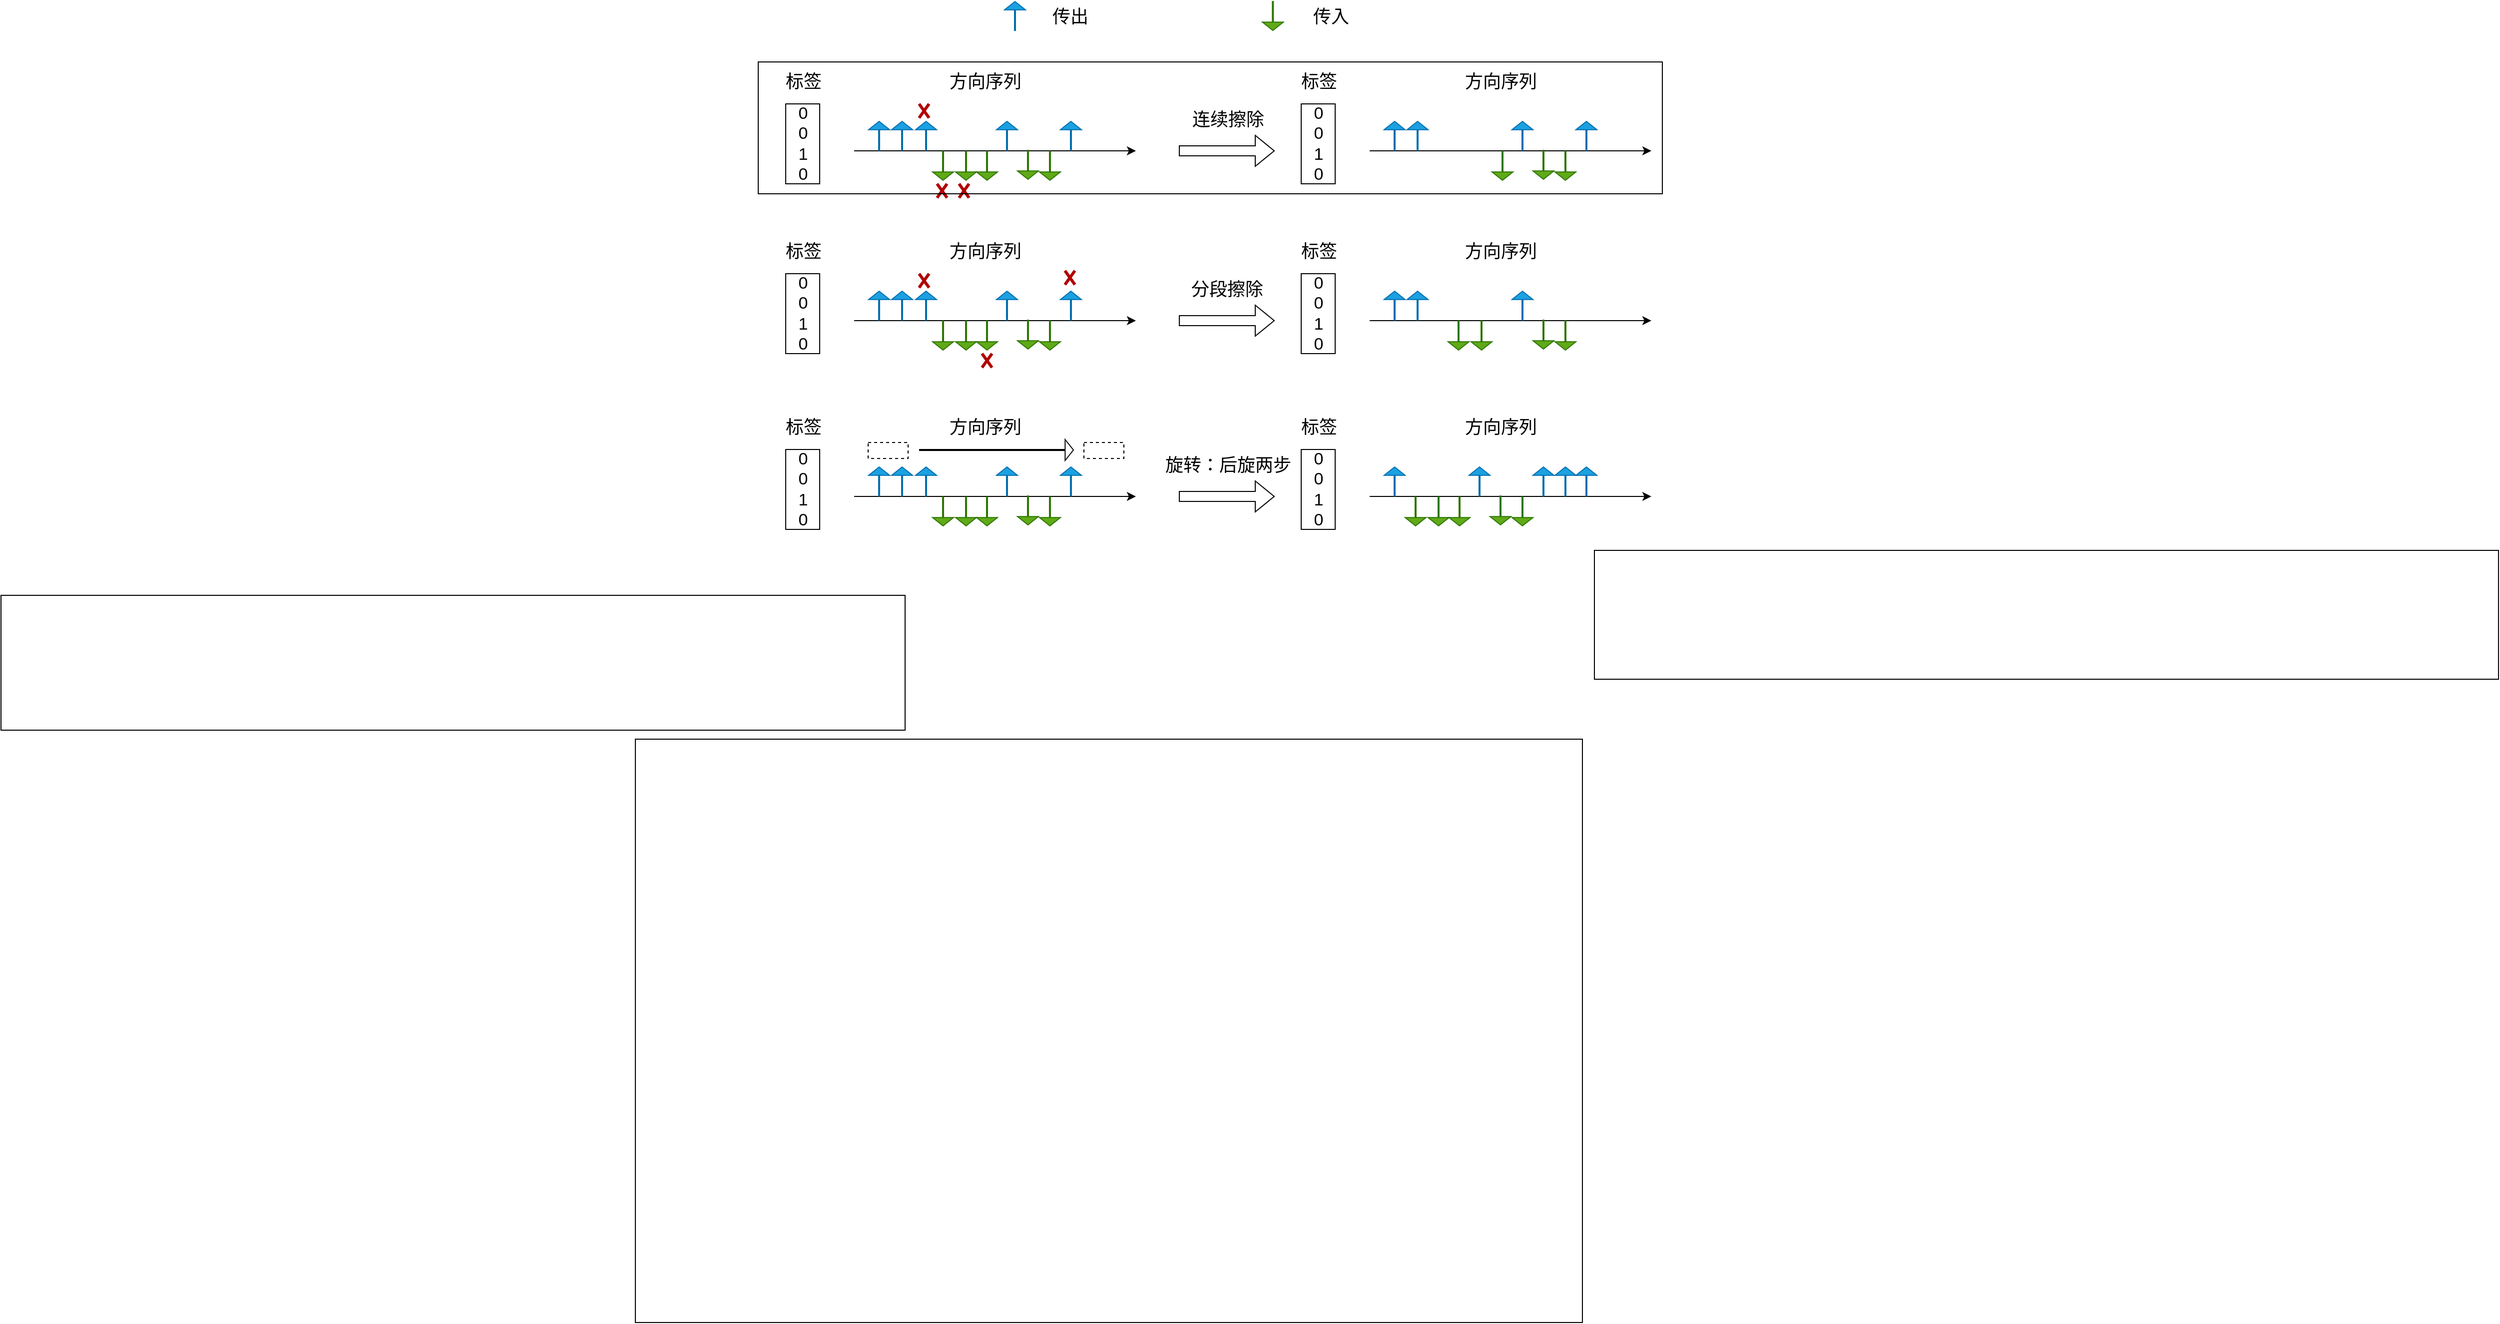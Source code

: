 <mxfile version="24.2.7" type="github">
  <diagram name="第 1 页" id="ZusEr--IG7KZ8trxtdcu">
    <mxGraphModel dx="3509" dy="1380" grid="0" gridSize="10" guides="1" tooltips="1" connect="1" arrows="1" fold="1" page="0" pageScale="1" pageWidth="827" pageHeight="1169" math="0" shadow="0">
      <root>
        <mxCell id="0" />
        <mxCell id="1" parent="0" />
        <mxCell id="l5cotHKUDbFg4a4MN0r3-70" value="" style="endArrow=classic;html=1;rounded=0;fontStyle=0" parent="1" edge="1">
          <mxGeometry width="50" height="50" relative="1" as="geometry">
            <mxPoint x="-707" y="254" as="sourcePoint" />
            <mxPoint x="-425" y="254" as="targetPoint" />
          </mxGeometry>
        </mxCell>
        <mxCell id="l5cotHKUDbFg4a4MN0r3-80" value="" style="shape=flexArrow;endArrow=classic;html=1;rounded=0;fontStyle=0" parent="1" edge="1">
          <mxGeometry width="50" height="50" relative="1" as="geometry">
            <mxPoint x="-382" y="254" as="sourcePoint" />
            <mxPoint x="-286" y="254" as="targetPoint" />
          </mxGeometry>
        </mxCell>
        <mxCell id="l5cotHKUDbFg4a4MN0r3-81" value="&lt;font size=&quot;1&quot;&gt;&lt;span style=&quot;font-size: 18px;&quot;&gt;分段擦除&lt;/span&gt;&lt;/font&gt;" style="text;html=1;align=center;verticalAlign=middle;resizable=0;points=[];autosize=1;strokeColor=none;fillColor=none;fontStyle=0" parent="1" vertex="1">
          <mxGeometry x="-379" y="206" width="90" height="34" as="geometry" />
        </mxCell>
        <mxCell id="l5cotHKUDbFg4a4MN0r3-93" value="" style="shape=flexArrow;endArrow=classic;html=1;rounded=0;endWidth=19;endSize=2.44;width=1;fillColor=#1ba1e2;strokeColor=#006EAF;fontStyle=0" parent="1" edge="1">
          <mxGeometry width="50" height="50" relative="1" as="geometry">
            <mxPoint x="-659" y="254" as="sourcePoint" />
            <mxPoint x="-659" y="224" as="targetPoint" />
          </mxGeometry>
        </mxCell>
        <mxCell id="l5cotHKUDbFg4a4MN0r3-95" value="" style="shape=flexArrow;endArrow=classic;html=1;rounded=0;endWidth=19;endSize=2.44;width=1;fillColor=#1ba1e2;strokeColor=#006EAF;fontStyle=0" parent="1" edge="1">
          <mxGeometry width="50" height="50" relative="1" as="geometry">
            <mxPoint x="-635" y="254" as="sourcePoint" />
            <mxPoint x="-635" y="224" as="targetPoint" />
          </mxGeometry>
        </mxCell>
        <mxCell id="l5cotHKUDbFg4a4MN0r3-97" value="" style="shape=flexArrow;endArrow=classic;html=1;rounded=0;endWidth=19;endSize=2.44;width=1;fillColor=#1ba1e2;strokeColor=#006EAF;fontStyle=0" parent="1" edge="1">
          <mxGeometry width="50" height="50" relative="1" as="geometry">
            <mxPoint x="-682" y="254" as="sourcePoint" />
            <mxPoint x="-682" y="224" as="targetPoint" />
          </mxGeometry>
        </mxCell>
        <mxCell id="l5cotHKUDbFg4a4MN0r3-98" value="" style="shape=flexArrow;endArrow=classic;html=1;rounded=0;fillColor=#60a917;strokeColor=#2D7600;endWidth=19;endSize=2.44;width=1;fontStyle=0" parent="1" edge="1">
          <mxGeometry width="50" height="50" relative="1" as="geometry">
            <mxPoint x="-618" y="254" as="sourcePoint" />
            <mxPoint x="-618" y="284" as="targetPoint" />
          </mxGeometry>
        </mxCell>
        <mxCell id="l5cotHKUDbFg4a4MN0r3-99" value="" style="shape=flexArrow;endArrow=classic;html=1;rounded=0;fillColor=#60a917;strokeColor=#2D7600;endWidth=19;endSize=2.44;width=1;fontStyle=0" parent="1" edge="1">
          <mxGeometry width="50" height="50" relative="1" as="geometry">
            <mxPoint x="-595" y="254" as="sourcePoint" />
            <mxPoint x="-595" y="284" as="targetPoint" />
          </mxGeometry>
        </mxCell>
        <mxCell id="l5cotHKUDbFg4a4MN0r3-100" value="" style="shape=flexArrow;endArrow=classic;html=1;rounded=0;fillColor=#60a917;strokeColor=#2D7600;endWidth=19;endSize=2.44;width=1;fontStyle=0" parent="1" edge="1">
          <mxGeometry width="50" height="50" relative="1" as="geometry">
            <mxPoint x="-574" y="254" as="sourcePoint" />
            <mxPoint x="-574" y="284" as="targetPoint" />
          </mxGeometry>
        </mxCell>
        <mxCell id="l5cotHKUDbFg4a4MN0r3-101" value="" style="shape=flexArrow;endArrow=classic;html=1;rounded=0;endWidth=19;endSize=2.44;width=1;fillColor=#1ba1e2;strokeColor=#006EAF;fontStyle=0" parent="1" edge="1">
          <mxGeometry width="50" height="50" relative="1" as="geometry">
            <mxPoint x="-554" y="254" as="sourcePoint" />
            <mxPoint x="-554" y="224" as="targetPoint" />
          </mxGeometry>
        </mxCell>
        <mxCell id="l5cotHKUDbFg4a4MN0r3-102" value="" style="shape=flexArrow;endArrow=classic;html=1;rounded=0;fillColor=#60a917;strokeColor=#2D7600;endWidth=19;endSize=2.44;width=1;fontStyle=0" parent="1" edge="1">
          <mxGeometry width="50" height="50" relative="1" as="geometry">
            <mxPoint x="-533" y="253" as="sourcePoint" />
            <mxPoint x="-533" y="283" as="targetPoint" />
          </mxGeometry>
        </mxCell>
        <mxCell id="l5cotHKUDbFg4a4MN0r3-103" value="" style="shape=flexArrow;endArrow=classic;html=1;rounded=0;fillColor=#60a917;strokeColor=#2D7600;endWidth=19;endSize=2.44;width=1;fontStyle=0" parent="1" edge="1">
          <mxGeometry width="50" height="50" relative="1" as="geometry">
            <mxPoint x="-511" y="254" as="sourcePoint" />
            <mxPoint x="-511" y="284" as="targetPoint" />
          </mxGeometry>
        </mxCell>
        <mxCell id="l5cotHKUDbFg4a4MN0r3-104" value="" style="shape=flexArrow;endArrow=classic;html=1;rounded=0;endWidth=19;endSize=2.44;width=1;fillColor=#1ba1e2;strokeColor=#006EAF;fontStyle=0" parent="1" edge="1">
          <mxGeometry width="50" height="50" relative="1" as="geometry">
            <mxPoint x="-490" y="254" as="sourcePoint" />
            <mxPoint x="-490" y="224" as="targetPoint" />
          </mxGeometry>
        </mxCell>
        <mxCell id="l5cotHKUDbFg4a4MN0r3-105" value="&lt;font size=&quot;1&quot;&gt;&lt;span&gt;&lt;font style=&quot;font-size: 18px;&quot;&gt;方向序列&lt;/font&gt;&lt;/span&gt;&lt;/font&gt;" style="text;html=1;align=center;verticalAlign=middle;resizable=0;points=[];autosize=1;strokeColor=none;fillColor=none;fontStyle=0" parent="1" vertex="1">
          <mxGeometry x="-621" y="168" width="90" height="34" as="geometry" />
        </mxCell>
        <mxCell id="l5cotHKUDbFg4a4MN0r3-106" value="&lt;font size=&quot;1&quot;&gt;&lt;span&gt;&lt;font style=&quot;font-size: 18px;&quot;&gt;标签&lt;/font&gt;&lt;/span&gt;&lt;/font&gt;" style="text;html=1;align=center;verticalAlign=middle;resizable=0;points=[];autosize=1;strokeColor=none;fillColor=none;fontStyle=0" parent="1" vertex="1">
          <mxGeometry x="-785" y="168" width="54" height="34" as="geometry" />
        </mxCell>
        <mxCell id="l5cotHKUDbFg4a4MN0r3-107" value="&lt;div style=&quot;font-size: 17px;&quot;&gt;&lt;font style=&quot;font-size: 17px;&quot;&gt;&lt;span&gt;&lt;font style=&quot;font-size: 17px;&quot;&gt;0&lt;/font&gt;&lt;/span&gt;&lt;/font&gt;&lt;/div&gt;&lt;div style=&quot;font-size: 17px;&quot;&gt;&lt;font style=&quot;font-size: 17px;&quot;&gt;&lt;span&gt;&lt;font style=&quot;font-size: 17px;&quot;&gt;0&lt;br&gt;&lt;/font&gt;&lt;/span&gt;&lt;/font&gt;&lt;/div&gt;&lt;div style=&quot;font-size: 17px;&quot;&gt;&lt;font style=&quot;font-size: 17px;&quot;&gt;&lt;span&gt;&lt;font style=&quot;font-size: 17px;&quot;&gt;1&lt;/font&gt;&lt;/span&gt;&lt;/font&gt;&lt;/div&gt;&lt;div style=&quot;font-size: 17px;&quot;&gt;&lt;font style=&quot;font-size: 17px;&quot;&gt;&lt;span&gt;&lt;font style=&quot;font-size: 17px;&quot;&gt;&lt;font style=&quot;font-size: 17px;&quot;&gt;0&lt;/font&gt;&lt;br&gt;&lt;/font&gt;&lt;/span&gt;&lt;/font&gt;&lt;/div&gt;" style="rounded=0;whiteSpace=wrap;html=1;fontStyle=0" parent="1" vertex="1">
          <mxGeometry x="-775.5" y="207" width="34" height="80" as="geometry" />
        </mxCell>
        <mxCell id="l5cotHKUDbFg4a4MN0r3-108" value="" style="shape=umlDestroy;whiteSpace=wrap;html=1;strokeWidth=3;targetShapes=umlLifeline;fillColor=#e51400;fontColor=#ffffff;strokeColor=#B20000;fontStyle=0" parent="1" vertex="1">
          <mxGeometry x="-496" y="204" width="10" height="14" as="geometry" />
        </mxCell>
        <mxCell id="l5cotHKUDbFg4a4MN0r3-110" value="" style="shape=umlDestroy;whiteSpace=wrap;html=1;strokeWidth=3;targetShapes=umlLifeline;fillColor=#e51400;fontColor=#ffffff;strokeColor=#B20000;fontStyle=0" parent="1" vertex="1">
          <mxGeometry x="-642" y="207" width="10" height="14" as="geometry" />
        </mxCell>
        <mxCell id="l5cotHKUDbFg4a4MN0r3-111" value="" style="shape=umlDestroy;whiteSpace=wrap;html=1;strokeWidth=3;targetShapes=umlLifeline;fillColor=#e51400;fontColor=#ffffff;strokeColor=#B20000;fontStyle=0" parent="1" vertex="1">
          <mxGeometry x="-579" y="287" width="10" height="14" as="geometry" />
        </mxCell>
        <mxCell id="l5cotHKUDbFg4a4MN0r3-112" value="" style="endArrow=classic;html=1;rounded=0;fontStyle=0" parent="1" edge="1">
          <mxGeometry width="50" height="50" relative="1" as="geometry">
            <mxPoint x="-191" y="254" as="sourcePoint" />
            <mxPoint x="91" y="254" as="targetPoint" />
          </mxGeometry>
        </mxCell>
        <mxCell id="l5cotHKUDbFg4a4MN0r3-113" value="" style="shape=flexArrow;endArrow=classic;html=1;rounded=0;endWidth=19;endSize=2.44;width=1;fillColor=#1ba1e2;strokeColor=#006EAF;fontStyle=0" parent="1" edge="1">
          <mxGeometry width="50" height="50" relative="1" as="geometry">
            <mxPoint x="-143" y="254" as="sourcePoint" />
            <mxPoint x="-143" y="224" as="targetPoint" />
          </mxGeometry>
        </mxCell>
        <mxCell id="l5cotHKUDbFg4a4MN0r3-115" value="" style="shape=flexArrow;endArrow=classic;html=1;rounded=0;endWidth=19;endSize=2.44;width=1;fillColor=#1ba1e2;strokeColor=#006EAF;fontStyle=0" parent="1" edge="1">
          <mxGeometry width="50" height="50" relative="1" as="geometry">
            <mxPoint x="-166" y="254" as="sourcePoint" />
            <mxPoint x="-166" y="224" as="targetPoint" />
          </mxGeometry>
        </mxCell>
        <mxCell id="l5cotHKUDbFg4a4MN0r3-116" value="" style="shape=flexArrow;endArrow=classic;html=1;rounded=0;fillColor=#60a917;strokeColor=#2D7600;endWidth=19;endSize=2.44;width=1;fontStyle=0" parent="1" edge="1">
          <mxGeometry width="50" height="50" relative="1" as="geometry">
            <mxPoint x="-102" y="254" as="sourcePoint" />
            <mxPoint x="-102" y="284" as="targetPoint" />
          </mxGeometry>
        </mxCell>
        <mxCell id="l5cotHKUDbFg4a4MN0r3-117" value="" style="shape=flexArrow;endArrow=classic;html=1;rounded=0;fillColor=#60a917;strokeColor=#2D7600;endWidth=19;endSize=2.44;width=1;fontStyle=0" parent="1" edge="1">
          <mxGeometry width="50" height="50" relative="1" as="geometry">
            <mxPoint x="-79" y="254" as="sourcePoint" />
            <mxPoint x="-79" y="284" as="targetPoint" />
          </mxGeometry>
        </mxCell>
        <mxCell id="l5cotHKUDbFg4a4MN0r3-119" value="" style="shape=flexArrow;endArrow=classic;html=1;rounded=0;endWidth=19;endSize=2.44;width=1;fillColor=#1ba1e2;strokeColor=#006EAF;fontStyle=0" parent="1" edge="1">
          <mxGeometry width="50" height="50" relative="1" as="geometry">
            <mxPoint x="-38" y="254" as="sourcePoint" />
            <mxPoint x="-38" y="224" as="targetPoint" />
          </mxGeometry>
        </mxCell>
        <mxCell id="l5cotHKUDbFg4a4MN0r3-120" value="" style="shape=flexArrow;endArrow=classic;html=1;rounded=0;fillColor=#60a917;strokeColor=#2D7600;endWidth=19;endSize=2.44;width=1;fontStyle=0" parent="1" edge="1">
          <mxGeometry width="50" height="50" relative="1" as="geometry">
            <mxPoint x="-17" y="253" as="sourcePoint" />
            <mxPoint x="-17" y="283" as="targetPoint" />
          </mxGeometry>
        </mxCell>
        <mxCell id="l5cotHKUDbFg4a4MN0r3-121" value="" style="shape=flexArrow;endArrow=classic;html=1;rounded=0;fillColor=#60a917;strokeColor=#2D7600;endWidth=19;endSize=2.44;width=1;fontStyle=0" parent="1" edge="1">
          <mxGeometry width="50" height="50" relative="1" as="geometry">
            <mxPoint x="5" y="254" as="sourcePoint" />
            <mxPoint x="5" y="284" as="targetPoint" />
          </mxGeometry>
        </mxCell>
        <mxCell id="l5cotHKUDbFg4a4MN0r3-123" value="&lt;font size=&quot;1&quot;&gt;&lt;span&gt;&lt;font style=&quot;font-size: 18px;&quot;&gt;方向序列&lt;/font&gt;&lt;/span&gt;&lt;/font&gt;" style="text;html=1;align=center;verticalAlign=middle;resizable=0;points=[];autosize=1;strokeColor=none;fillColor=none;fontStyle=0" parent="1" vertex="1">
          <mxGeometry x="-105" y="168" width="90" height="34" as="geometry" />
        </mxCell>
        <mxCell id="l5cotHKUDbFg4a4MN0r3-124" value="&lt;font size=&quot;1&quot;&gt;&lt;span&gt;&lt;font style=&quot;font-size: 18px;&quot;&gt;标签&lt;/font&gt;&lt;/span&gt;&lt;/font&gt;" style="text;html=1;align=center;verticalAlign=middle;resizable=0;points=[];autosize=1;strokeColor=none;fillColor=none;fontStyle=0" parent="1" vertex="1">
          <mxGeometry x="-269" y="168" width="54" height="34" as="geometry" />
        </mxCell>
        <mxCell id="l5cotHKUDbFg4a4MN0r3-125" value="&lt;div style=&quot;font-size: 17px;&quot;&gt;&lt;font style=&quot;font-size: 17px;&quot;&gt;&lt;span&gt;&lt;font style=&quot;font-size: 17px;&quot;&gt;0&lt;/font&gt;&lt;/span&gt;&lt;/font&gt;&lt;/div&gt;&lt;div style=&quot;font-size: 17px;&quot;&gt;&lt;font style=&quot;font-size: 17px;&quot;&gt;&lt;span&gt;&lt;font style=&quot;font-size: 17px;&quot;&gt;0&lt;br&gt;&lt;/font&gt;&lt;/span&gt;&lt;/font&gt;&lt;/div&gt;&lt;div style=&quot;font-size: 17px;&quot;&gt;&lt;font style=&quot;font-size: 17px;&quot;&gt;&lt;span&gt;&lt;font style=&quot;font-size: 17px;&quot;&gt;1&lt;/font&gt;&lt;/span&gt;&lt;/font&gt;&lt;/div&gt;&lt;div style=&quot;font-size: 17px;&quot;&gt;&lt;font style=&quot;font-size: 17px;&quot;&gt;&lt;span&gt;&lt;font style=&quot;font-size: 17px;&quot;&gt;&lt;font style=&quot;font-size: 17px;&quot;&gt;0&lt;/font&gt;&lt;br&gt;&lt;/font&gt;&lt;/span&gt;&lt;/font&gt;&lt;/div&gt;" style="rounded=0;whiteSpace=wrap;html=1;fontStyle=0" parent="1" vertex="1">
          <mxGeometry x="-259.5" y="207" width="34" height="80" as="geometry" />
        </mxCell>
        <mxCell id="l5cotHKUDbFg4a4MN0r3-129" value="" style="endArrow=classic;html=1;rounded=0;fontStyle=0" parent="1" edge="1">
          <mxGeometry width="50" height="50" relative="1" as="geometry">
            <mxPoint x="-707" y="84" as="sourcePoint" />
            <mxPoint x="-425" y="84" as="targetPoint" />
          </mxGeometry>
        </mxCell>
        <mxCell id="l5cotHKUDbFg4a4MN0r3-130" value="" style="shape=flexArrow;endArrow=classic;html=1;rounded=0;fontStyle=0" parent="1" edge="1">
          <mxGeometry width="50" height="50" relative="1" as="geometry">
            <mxPoint x="-382" y="84" as="sourcePoint" />
            <mxPoint x="-286" y="84" as="targetPoint" />
          </mxGeometry>
        </mxCell>
        <mxCell id="l5cotHKUDbFg4a4MN0r3-131" value="&lt;font size=&quot;1&quot;&gt;&lt;span style=&quot;font-size: 18px;&quot;&gt;连续擦除&lt;/span&gt;&lt;/font&gt;" style="text;html=1;align=center;verticalAlign=middle;resizable=0;points=[];autosize=1;strokeColor=none;fillColor=none;fontStyle=0" parent="1" vertex="1">
          <mxGeometry x="-378" y="36" width="90" height="34" as="geometry" />
        </mxCell>
        <mxCell id="l5cotHKUDbFg4a4MN0r3-132" value="" style="shape=flexArrow;endArrow=classic;html=1;rounded=0;endWidth=19;endSize=2.44;width=1;fillColor=#1ba1e2;strokeColor=#006EAF;fontStyle=0" parent="1" edge="1">
          <mxGeometry width="50" height="50" relative="1" as="geometry">
            <mxPoint x="-659" y="84" as="sourcePoint" />
            <mxPoint x="-659" y="54" as="targetPoint" />
          </mxGeometry>
        </mxCell>
        <mxCell id="l5cotHKUDbFg4a4MN0r3-133" value="" style="shape=flexArrow;endArrow=classic;html=1;rounded=0;endWidth=19;endSize=2.44;width=1;fillColor=#1ba1e2;strokeColor=#006EAF;fontStyle=0" parent="1" edge="1">
          <mxGeometry width="50" height="50" relative="1" as="geometry">
            <mxPoint x="-635" y="84" as="sourcePoint" />
            <mxPoint x="-635" y="54" as="targetPoint" />
          </mxGeometry>
        </mxCell>
        <mxCell id="l5cotHKUDbFg4a4MN0r3-134" value="" style="shape=flexArrow;endArrow=classic;html=1;rounded=0;endWidth=19;endSize=2.44;width=1;fillColor=#1ba1e2;strokeColor=#006EAF;fontStyle=0" parent="1" edge="1">
          <mxGeometry width="50" height="50" relative="1" as="geometry">
            <mxPoint x="-682" y="84" as="sourcePoint" />
            <mxPoint x="-682" y="54" as="targetPoint" />
          </mxGeometry>
        </mxCell>
        <mxCell id="l5cotHKUDbFg4a4MN0r3-135" value="" style="shape=flexArrow;endArrow=classic;html=1;rounded=0;fillColor=#60a917;strokeColor=#2D7600;endWidth=19;endSize=2.44;width=1;fontStyle=0" parent="1" edge="1">
          <mxGeometry width="50" height="50" relative="1" as="geometry">
            <mxPoint x="-618" y="84" as="sourcePoint" />
            <mxPoint x="-618" y="114" as="targetPoint" />
          </mxGeometry>
        </mxCell>
        <mxCell id="l5cotHKUDbFg4a4MN0r3-136" value="" style="shape=flexArrow;endArrow=classic;html=1;rounded=0;fillColor=#60a917;strokeColor=#2D7600;endWidth=19;endSize=2.44;width=1;fontStyle=0" parent="1" edge="1">
          <mxGeometry width="50" height="50" relative="1" as="geometry">
            <mxPoint x="-595" y="84" as="sourcePoint" />
            <mxPoint x="-595" y="114" as="targetPoint" />
          </mxGeometry>
        </mxCell>
        <mxCell id="l5cotHKUDbFg4a4MN0r3-137" value="" style="shape=flexArrow;endArrow=classic;html=1;rounded=0;fillColor=#60a917;strokeColor=#2D7600;endWidth=19;endSize=2.44;width=1;fontStyle=0" parent="1" edge="1">
          <mxGeometry width="50" height="50" relative="1" as="geometry">
            <mxPoint x="-574" y="84" as="sourcePoint" />
            <mxPoint x="-574" y="114" as="targetPoint" />
          </mxGeometry>
        </mxCell>
        <mxCell id="l5cotHKUDbFg4a4MN0r3-138" value="" style="shape=flexArrow;endArrow=classic;html=1;rounded=0;endWidth=19;endSize=2.44;width=1;fillColor=#1ba1e2;strokeColor=#006EAF;fontStyle=0" parent="1" edge="1">
          <mxGeometry width="50" height="50" relative="1" as="geometry">
            <mxPoint x="-554" y="84" as="sourcePoint" />
            <mxPoint x="-554" y="54" as="targetPoint" />
          </mxGeometry>
        </mxCell>
        <mxCell id="l5cotHKUDbFg4a4MN0r3-139" value="" style="shape=flexArrow;endArrow=classic;html=1;rounded=0;fillColor=#60a917;strokeColor=#2D7600;endWidth=19;endSize=2.44;width=1;fontStyle=0" parent="1" edge="1">
          <mxGeometry width="50" height="50" relative="1" as="geometry">
            <mxPoint x="-533" y="83" as="sourcePoint" />
            <mxPoint x="-533" y="113" as="targetPoint" />
          </mxGeometry>
        </mxCell>
        <mxCell id="l5cotHKUDbFg4a4MN0r3-140" value="" style="shape=flexArrow;endArrow=classic;html=1;rounded=0;fillColor=#60a917;strokeColor=#2D7600;endWidth=19;endSize=2.44;width=1;fontStyle=0" parent="1" edge="1">
          <mxGeometry width="50" height="50" relative="1" as="geometry">
            <mxPoint x="-511" y="84" as="sourcePoint" />
            <mxPoint x="-511" y="114" as="targetPoint" />
          </mxGeometry>
        </mxCell>
        <mxCell id="l5cotHKUDbFg4a4MN0r3-141" value="" style="shape=flexArrow;endArrow=classic;html=1;rounded=0;endWidth=19;endSize=2.44;width=1;fillColor=#1ba1e2;strokeColor=#006EAF;fontStyle=0" parent="1" edge="1">
          <mxGeometry width="50" height="50" relative="1" as="geometry">
            <mxPoint x="-490" y="84" as="sourcePoint" />
            <mxPoint x="-490" y="54" as="targetPoint" />
          </mxGeometry>
        </mxCell>
        <mxCell id="l5cotHKUDbFg4a4MN0r3-142" value="&lt;font size=&quot;1&quot;&gt;&lt;span&gt;&lt;font style=&quot;font-size: 18px;&quot;&gt;方向序列&lt;/font&gt;&lt;/span&gt;&lt;/font&gt;" style="text;html=1;align=center;verticalAlign=middle;resizable=0;points=[];autosize=1;strokeColor=none;fillColor=none;fontStyle=0" parent="1" vertex="1">
          <mxGeometry x="-621" y="-2" width="90" height="34" as="geometry" />
        </mxCell>
        <mxCell id="l5cotHKUDbFg4a4MN0r3-143" value="&lt;font size=&quot;1&quot;&gt;&lt;span&gt;&lt;font style=&quot;font-size: 18px;&quot;&gt;标签&lt;/font&gt;&lt;/span&gt;&lt;/font&gt;" style="text;html=1;align=center;verticalAlign=middle;resizable=0;points=[];autosize=1;strokeColor=none;fillColor=none;fontStyle=0" parent="1" vertex="1">
          <mxGeometry x="-785" y="-2" width="54" height="34" as="geometry" />
        </mxCell>
        <mxCell id="l5cotHKUDbFg4a4MN0r3-144" value="&lt;div style=&quot;font-size: 17px;&quot;&gt;&lt;font style=&quot;font-size: 17px;&quot;&gt;&lt;span&gt;&lt;font style=&quot;font-size: 17px;&quot;&gt;0&lt;/font&gt;&lt;/span&gt;&lt;/font&gt;&lt;/div&gt;&lt;div style=&quot;font-size: 17px;&quot;&gt;&lt;font style=&quot;font-size: 17px;&quot;&gt;&lt;span&gt;&lt;font style=&quot;font-size: 17px;&quot;&gt;0&lt;br&gt;&lt;/font&gt;&lt;/span&gt;&lt;/font&gt;&lt;/div&gt;&lt;div style=&quot;font-size: 17px;&quot;&gt;&lt;font style=&quot;font-size: 17px;&quot;&gt;&lt;span&gt;&lt;font style=&quot;font-size: 17px;&quot;&gt;1&lt;/font&gt;&lt;/span&gt;&lt;/font&gt;&lt;/div&gt;&lt;div style=&quot;font-size: 17px;&quot;&gt;&lt;font style=&quot;font-size: 17px;&quot;&gt;&lt;span&gt;&lt;font style=&quot;font-size: 17px;&quot;&gt;&lt;font style=&quot;font-size: 17px;&quot;&gt;0&lt;/font&gt;&lt;br&gt;&lt;/font&gt;&lt;/span&gt;&lt;/font&gt;&lt;/div&gt;" style="rounded=0;whiteSpace=wrap;html=1;fontStyle=0" parent="1" vertex="1">
          <mxGeometry x="-775.5" y="37" width="34" height="80" as="geometry" />
        </mxCell>
        <mxCell id="l5cotHKUDbFg4a4MN0r3-145" value="" style="shape=umlDestroy;whiteSpace=wrap;html=1;strokeWidth=3;targetShapes=umlLifeline;fillColor=#e51400;fontColor=#ffffff;strokeColor=#B20000;fontStyle=0" parent="1" vertex="1">
          <mxGeometry x="-602" y="117" width="10" height="14" as="geometry" />
        </mxCell>
        <mxCell id="l5cotHKUDbFg4a4MN0r3-146" value="" style="shape=umlDestroy;whiteSpace=wrap;html=1;strokeWidth=3;targetShapes=umlLifeline;fillColor=#e51400;fontColor=#ffffff;strokeColor=#B20000;fontStyle=0" parent="1" vertex="1">
          <mxGeometry x="-642" y="37" width="10" height="14" as="geometry" />
        </mxCell>
        <mxCell id="l5cotHKUDbFg4a4MN0r3-148" value="" style="endArrow=classic;html=1;rounded=0;fontStyle=0" parent="1" edge="1">
          <mxGeometry width="50" height="50" relative="1" as="geometry">
            <mxPoint x="-191" y="84" as="sourcePoint" />
            <mxPoint x="91" y="84" as="targetPoint" />
          </mxGeometry>
        </mxCell>
        <mxCell id="l5cotHKUDbFg4a4MN0r3-149" value="" style="shape=flexArrow;endArrow=classic;html=1;rounded=0;endWidth=19;endSize=2.44;width=1;fillColor=#1ba1e2;strokeColor=#006EAF;fontStyle=0" parent="1" edge="1">
          <mxGeometry width="50" height="50" relative="1" as="geometry">
            <mxPoint x="-143" y="84" as="sourcePoint" />
            <mxPoint x="-143" y="54" as="targetPoint" />
          </mxGeometry>
        </mxCell>
        <mxCell id="l5cotHKUDbFg4a4MN0r3-151" value="" style="shape=flexArrow;endArrow=classic;html=1;rounded=0;endWidth=19;endSize=2.44;width=1;fillColor=#1ba1e2;strokeColor=#006EAF;fontStyle=0" parent="1" edge="1">
          <mxGeometry width="50" height="50" relative="1" as="geometry">
            <mxPoint x="-166" y="84" as="sourcePoint" />
            <mxPoint x="-166" y="54" as="targetPoint" />
          </mxGeometry>
        </mxCell>
        <mxCell id="l5cotHKUDbFg4a4MN0r3-154" value="" style="shape=flexArrow;endArrow=classic;html=1;rounded=0;fillColor=#60a917;strokeColor=#2D7600;endWidth=19;endSize=2.44;width=1;fontStyle=0" parent="1" edge="1">
          <mxGeometry width="50" height="50" relative="1" as="geometry">
            <mxPoint x="-58" y="84" as="sourcePoint" />
            <mxPoint x="-58" y="114" as="targetPoint" />
          </mxGeometry>
        </mxCell>
        <mxCell id="l5cotHKUDbFg4a4MN0r3-155" value="" style="shape=flexArrow;endArrow=classic;html=1;rounded=0;endWidth=19;endSize=2.44;width=1;fillColor=#1ba1e2;strokeColor=#006EAF;fontStyle=0" parent="1" edge="1">
          <mxGeometry width="50" height="50" relative="1" as="geometry">
            <mxPoint x="-38" y="84" as="sourcePoint" />
            <mxPoint x="-38" y="54" as="targetPoint" />
          </mxGeometry>
        </mxCell>
        <mxCell id="l5cotHKUDbFg4a4MN0r3-156" value="" style="shape=flexArrow;endArrow=classic;html=1;rounded=0;fillColor=#60a917;strokeColor=#2D7600;endWidth=19;endSize=2.44;width=1;fontStyle=0" parent="1" edge="1">
          <mxGeometry width="50" height="50" relative="1" as="geometry">
            <mxPoint x="-17" y="83" as="sourcePoint" />
            <mxPoint x="-17" y="113" as="targetPoint" />
          </mxGeometry>
        </mxCell>
        <mxCell id="l5cotHKUDbFg4a4MN0r3-157" value="" style="shape=flexArrow;endArrow=classic;html=1;rounded=0;fillColor=#60a917;strokeColor=#2D7600;endWidth=19;endSize=2.44;width=1;fontStyle=0" parent="1" edge="1">
          <mxGeometry width="50" height="50" relative="1" as="geometry">
            <mxPoint x="5" y="84" as="sourcePoint" />
            <mxPoint x="5" y="114" as="targetPoint" />
          </mxGeometry>
        </mxCell>
        <mxCell id="l5cotHKUDbFg4a4MN0r3-158" value="" style="shape=flexArrow;endArrow=classic;html=1;rounded=0;endWidth=19;endSize=2.44;width=1;fillColor=#1ba1e2;strokeColor=#006EAF;fontStyle=0" parent="1" edge="1">
          <mxGeometry width="50" height="50" relative="1" as="geometry">
            <mxPoint x="26" y="84" as="sourcePoint" />
            <mxPoint x="26" y="54" as="targetPoint" />
          </mxGeometry>
        </mxCell>
        <mxCell id="l5cotHKUDbFg4a4MN0r3-159" value="&lt;font size=&quot;1&quot;&gt;&lt;span&gt;&lt;font style=&quot;font-size: 18px;&quot;&gt;方向序列&lt;/font&gt;&lt;/span&gt;&lt;/font&gt;" style="text;html=1;align=center;verticalAlign=middle;resizable=0;points=[];autosize=1;strokeColor=none;fillColor=none;fontStyle=0" parent="1" vertex="1">
          <mxGeometry x="-105" y="-2" width="90" height="34" as="geometry" />
        </mxCell>
        <mxCell id="l5cotHKUDbFg4a4MN0r3-160" value="&lt;font size=&quot;1&quot;&gt;&lt;span&gt;&lt;font style=&quot;font-size: 18px;&quot;&gt;标签&lt;/font&gt;&lt;/span&gt;&lt;/font&gt;" style="text;html=1;align=center;verticalAlign=middle;resizable=0;points=[];autosize=1;strokeColor=none;fillColor=none;fontStyle=0" parent="1" vertex="1">
          <mxGeometry x="-269" y="-2" width="54" height="34" as="geometry" />
        </mxCell>
        <mxCell id="l5cotHKUDbFg4a4MN0r3-161" value="&lt;div style=&quot;font-size: 17px;&quot;&gt;&lt;font style=&quot;font-size: 17px;&quot;&gt;&lt;span&gt;&lt;font style=&quot;font-size: 17px;&quot;&gt;0&lt;/font&gt;&lt;/span&gt;&lt;/font&gt;&lt;/div&gt;&lt;div style=&quot;font-size: 17px;&quot;&gt;&lt;font style=&quot;font-size: 17px;&quot;&gt;&lt;span&gt;&lt;font style=&quot;font-size: 17px;&quot;&gt;0&lt;br&gt;&lt;/font&gt;&lt;/span&gt;&lt;/font&gt;&lt;/div&gt;&lt;div style=&quot;font-size: 17px;&quot;&gt;&lt;font style=&quot;font-size: 17px;&quot;&gt;&lt;span&gt;&lt;font style=&quot;font-size: 17px;&quot;&gt;1&lt;/font&gt;&lt;/span&gt;&lt;/font&gt;&lt;/div&gt;&lt;div style=&quot;font-size: 17px;&quot;&gt;&lt;font style=&quot;font-size: 17px;&quot;&gt;&lt;span&gt;&lt;font style=&quot;font-size: 17px;&quot;&gt;&lt;font style=&quot;font-size: 17px;&quot;&gt;0&lt;/font&gt;&lt;br&gt;&lt;/font&gt;&lt;/span&gt;&lt;/font&gt;&lt;/div&gt;" style="rounded=0;whiteSpace=wrap;html=1;fontStyle=0" parent="1" vertex="1">
          <mxGeometry x="-259.5" y="37" width="34" height="80" as="geometry" />
        </mxCell>
        <mxCell id="l5cotHKUDbFg4a4MN0r3-165" value="" style="endArrow=classic;html=1;rounded=0;fontStyle=0" parent="1" edge="1">
          <mxGeometry width="50" height="50" relative="1" as="geometry">
            <mxPoint x="-707" y="430" as="sourcePoint" />
            <mxPoint x="-425" y="430" as="targetPoint" />
          </mxGeometry>
        </mxCell>
        <mxCell id="l5cotHKUDbFg4a4MN0r3-166" value="" style="shape=flexArrow;endArrow=classic;html=1;rounded=0;fontStyle=0" parent="1" edge="1">
          <mxGeometry width="50" height="50" relative="1" as="geometry">
            <mxPoint x="-382" y="430" as="sourcePoint" />
            <mxPoint x="-286" y="430" as="targetPoint" />
          </mxGeometry>
        </mxCell>
        <mxCell id="l5cotHKUDbFg4a4MN0r3-167" value="&lt;font size=&quot;1&quot;&gt;&lt;span style=&quot;font-size: 18px;&quot;&gt;旋转：后旋两步&lt;/span&gt;&lt;/font&gt;" style="text;html=1;align=center;verticalAlign=middle;resizable=0;points=[];autosize=1;strokeColor=none;fillColor=none;fontStyle=0" parent="1" vertex="1">
          <mxGeometry x="-405" y="382" width="144" height="34" as="geometry" />
        </mxCell>
        <mxCell id="l5cotHKUDbFg4a4MN0r3-168" value="" style="shape=flexArrow;endArrow=classic;html=1;rounded=0;endWidth=19;endSize=2.44;width=1;fillColor=#1ba1e2;strokeColor=#006EAF;fontStyle=0" parent="1" edge="1">
          <mxGeometry width="50" height="50" relative="1" as="geometry">
            <mxPoint x="-659" y="430" as="sourcePoint" />
            <mxPoint x="-659" y="400" as="targetPoint" />
          </mxGeometry>
        </mxCell>
        <mxCell id="l5cotHKUDbFg4a4MN0r3-169" value="" style="shape=flexArrow;endArrow=classic;html=1;rounded=0;endWidth=19;endSize=2.44;width=1;fillColor=#1ba1e2;strokeColor=#006EAF;fontStyle=0" parent="1" edge="1">
          <mxGeometry width="50" height="50" relative="1" as="geometry">
            <mxPoint x="-635" y="430" as="sourcePoint" />
            <mxPoint x="-635" y="400" as="targetPoint" />
          </mxGeometry>
        </mxCell>
        <mxCell id="l5cotHKUDbFg4a4MN0r3-170" value="" style="shape=flexArrow;endArrow=classic;html=1;rounded=0;endWidth=19;endSize=2.44;width=1;fillColor=#1ba1e2;strokeColor=#006EAF;fontStyle=0" parent="1" edge="1">
          <mxGeometry width="50" height="50" relative="1" as="geometry">
            <mxPoint x="-682" y="430" as="sourcePoint" />
            <mxPoint x="-682" y="400" as="targetPoint" />
          </mxGeometry>
        </mxCell>
        <mxCell id="l5cotHKUDbFg4a4MN0r3-171" value="" style="shape=flexArrow;endArrow=classic;html=1;rounded=0;fillColor=#60a917;strokeColor=#2D7600;endWidth=19;endSize=2.44;width=1;fontStyle=0" parent="1" edge="1">
          <mxGeometry width="50" height="50" relative="1" as="geometry">
            <mxPoint x="-618" y="430" as="sourcePoint" />
            <mxPoint x="-618" y="460" as="targetPoint" />
          </mxGeometry>
        </mxCell>
        <mxCell id="l5cotHKUDbFg4a4MN0r3-172" value="" style="shape=flexArrow;endArrow=classic;html=1;rounded=0;fillColor=#60a917;strokeColor=#2D7600;endWidth=19;endSize=2.44;width=1;fontStyle=0" parent="1" edge="1">
          <mxGeometry width="50" height="50" relative="1" as="geometry">
            <mxPoint x="-595" y="430" as="sourcePoint" />
            <mxPoint x="-595" y="460" as="targetPoint" />
          </mxGeometry>
        </mxCell>
        <mxCell id="l5cotHKUDbFg4a4MN0r3-173" value="" style="shape=flexArrow;endArrow=classic;html=1;rounded=0;fillColor=#60a917;strokeColor=#2D7600;endWidth=19;endSize=2.44;width=1;fontStyle=0" parent="1" edge="1">
          <mxGeometry width="50" height="50" relative="1" as="geometry">
            <mxPoint x="-574" y="430" as="sourcePoint" />
            <mxPoint x="-574" y="460" as="targetPoint" />
          </mxGeometry>
        </mxCell>
        <mxCell id="l5cotHKUDbFg4a4MN0r3-174" value="" style="shape=flexArrow;endArrow=classic;html=1;rounded=0;endWidth=19;endSize=2.44;width=1;fillColor=#1ba1e2;strokeColor=#006EAF;fontStyle=0" parent="1" edge="1">
          <mxGeometry width="50" height="50" relative="1" as="geometry">
            <mxPoint x="-554" y="430" as="sourcePoint" />
            <mxPoint x="-554" y="400" as="targetPoint" />
          </mxGeometry>
        </mxCell>
        <mxCell id="l5cotHKUDbFg4a4MN0r3-175" value="" style="shape=flexArrow;endArrow=classic;html=1;rounded=0;fillColor=#60a917;strokeColor=#2D7600;endWidth=19;endSize=2.44;width=1;fontStyle=0" parent="1" edge="1">
          <mxGeometry width="50" height="50" relative="1" as="geometry">
            <mxPoint x="-533" y="429" as="sourcePoint" />
            <mxPoint x="-533" y="459" as="targetPoint" />
          </mxGeometry>
        </mxCell>
        <mxCell id="l5cotHKUDbFg4a4MN0r3-176" value="" style="shape=flexArrow;endArrow=classic;html=1;rounded=0;fillColor=#60a917;strokeColor=#2D7600;endWidth=19;endSize=2.44;width=1;fontStyle=0" parent="1" edge="1">
          <mxGeometry width="50" height="50" relative="1" as="geometry">
            <mxPoint x="-511" y="430" as="sourcePoint" />
            <mxPoint x="-511" y="460" as="targetPoint" />
          </mxGeometry>
        </mxCell>
        <mxCell id="l5cotHKUDbFg4a4MN0r3-177" value="" style="shape=flexArrow;endArrow=classic;html=1;rounded=0;endWidth=19;endSize=2.44;width=1;fillColor=#1ba1e2;strokeColor=#006EAF;fontStyle=0" parent="1" edge="1">
          <mxGeometry width="50" height="50" relative="1" as="geometry">
            <mxPoint x="-490" y="430" as="sourcePoint" />
            <mxPoint x="-490" y="400" as="targetPoint" />
          </mxGeometry>
        </mxCell>
        <mxCell id="l5cotHKUDbFg4a4MN0r3-178" value="&lt;font size=&quot;1&quot;&gt;&lt;span&gt;&lt;font style=&quot;font-size: 18px;&quot;&gt;方向序列&lt;/font&gt;&lt;/span&gt;&lt;/font&gt;" style="text;html=1;align=center;verticalAlign=middle;resizable=0;points=[];autosize=1;strokeColor=none;fillColor=none;fontStyle=0" parent="1" vertex="1">
          <mxGeometry x="-621" y="344" width="90" height="34" as="geometry" />
        </mxCell>
        <mxCell id="l5cotHKUDbFg4a4MN0r3-179" value="&lt;font size=&quot;1&quot;&gt;&lt;span&gt;&lt;font style=&quot;font-size: 18px;&quot;&gt;标签&lt;/font&gt;&lt;/span&gt;&lt;/font&gt;" style="text;html=1;align=center;verticalAlign=middle;resizable=0;points=[];autosize=1;strokeColor=none;fillColor=none;fontStyle=0" parent="1" vertex="1">
          <mxGeometry x="-785" y="344" width="54" height="34" as="geometry" />
        </mxCell>
        <mxCell id="l5cotHKUDbFg4a4MN0r3-180" value="&lt;div style=&quot;font-size: 17px;&quot;&gt;&lt;font style=&quot;font-size: 17px;&quot;&gt;&lt;span&gt;&lt;font style=&quot;font-size: 17px;&quot;&gt;0&lt;/font&gt;&lt;/span&gt;&lt;/font&gt;&lt;/div&gt;&lt;div style=&quot;font-size: 17px;&quot;&gt;&lt;font style=&quot;font-size: 17px;&quot;&gt;&lt;span&gt;&lt;font style=&quot;font-size: 17px;&quot;&gt;0&lt;br&gt;&lt;/font&gt;&lt;/span&gt;&lt;/font&gt;&lt;/div&gt;&lt;div style=&quot;font-size: 17px;&quot;&gt;&lt;font style=&quot;font-size: 17px;&quot;&gt;&lt;span&gt;&lt;font style=&quot;font-size: 17px;&quot;&gt;1&lt;/font&gt;&lt;/span&gt;&lt;/font&gt;&lt;/div&gt;&lt;div style=&quot;font-size: 17px;&quot;&gt;&lt;font style=&quot;font-size: 17px;&quot;&gt;&lt;span&gt;&lt;font style=&quot;font-size: 17px;&quot;&gt;&lt;font style=&quot;font-size: 17px;&quot;&gt;0&lt;/font&gt;&lt;br&gt;&lt;/font&gt;&lt;/span&gt;&lt;/font&gt;&lt;/div&gt;" style="rounded=0;whiteSpace=wrap;html=1;fontStyle=0" parent="1" vertex="1">
          <mxGeometry x="-775.5" y="383" width="34" height="80" as="geometry" />
        </mxCell>
        <mxCell id="l5cotHKUDbFg4a4MN0r3-184" value="" style="endArrow=classic;html=1;rounded=0;fontStyle=0" parent="1" edge="1">
          <mxGeometry width="50" height="50" relative="1" as="geometry">
            <mxPoint x="-191" y="430" as="sourcePoint" />
            <mxPoint x="91" y="430" as="targetPoint" />
          </mxGeometry>
        </mxCell>
        <mxCell id="l5cotHKUDbFg4a4MN0r3-185" value="" style="shape=flexArrow;endArrow=classic;html=1;rounded=0;endWidth=19;endSize=2.44;width=1;fillColor=#1ba1e2;strokeColor=#006EAF;fontStyle=0" parent="1" edge="1">
          <mxGeometry width="50" height="50" relative="1" as="geometry">
            <mxPoint x="26" y="430" as="sourcePoint" />
            <mxPoint x="26" y="400" as="targetPoint" />
          </mxGeometry>
        </mxCell>
        <mxCell id="l5cotHKUDbFg4a4MN0r3-186" value="" style="shape=flexArrow;endArrow=classic;html=1;rounded=0;endWidth=19;endSize=2.44;width=1;fillColor=#1ba1e2;strokeColor=#006EAF;fontStyle=0" parent="1" edge="1">
          <mxGeometry width="50" height="50" relative="1" as="geometry">
            <mxPoint x="-166" y="430" as="sourcePoint" />
            <mxPoint x="-166" y="400" as="targetPoint" />
          </mxGeometry>
        </mxCell>
        <mxCell id="l5cotHKUDbFg4a4MN0r3-187" value="" style="shape=flexArrow;endArrow=classic;html=1;rounded=0;endWidth=19;endSize=2.44;width=1;fillColor=#1ba1e2;strokeColor=#006EAF;fontStyle=0" parent="1" edge="1">
          <mxGeometry width="50" height="50" relative="1" as="geometry">
            <mxPoint x="5" y="430" as="sourcePoint" />
            <mxPoint x="5" y="400" as="targetPoint" />
          </mxGeometry>
        </mxCell>
        <mxCell id="l5cotHKUDbFg4a4MN0r3-188" value="" style="shape=flexArrow;endArrow=classic;html=1;rounded=0;fillColor=#60a917;strokeColor=#2D7600;endWidth=19;endSize=2.44;width=1;fontStyle=0" parent="1" edge="1">
          <mxGeometry width="50" height="50" relative="1" as="geometry">
            <mxPoint x="-145" y="430" as="sourcePoint" />
            <mxPoint x="-145" y="460" as="targetPoint" />
          </mxGeometry>
        </mxCell>
        <mxCell id="l5cotHKUDbFg4a4MN0r3-189" value="" style="shape=flexArrow;endArrow=classic;html=1;rounded=0;fillColor=#60a917;strokeColor=#2D7600;endWidth=19;endSize=2.44;width=1;fontStyle=0" parent="1" edge="1">
          <mxGeometry width="50" height="50" relative="1" as="geometry">
            <mxPoint x="-122" y="430" as="sourcePoint" />
            <mxPoint x="-122" y="460" as="targetPoint" />
          </mxGeometry>
        </mxCell>
        <mxCell id="l5cotHKUDbFg4a4MN0r3-190" value="" style="shape=flexArrow;endArrow=classic;html=1;rounded=0;fillColor=#60a917;strokeColor=#2D7600;endWidth=19;endSize=2.44;width=1;fontStyle=0" parent="1" edge="1">
          <mxGeometry width="50" height="50" relative="1" as="geometry">
            <mxPoint x="-101" y="430" as="sourcePoint" />
            <mxPoint x="-101" y="460" as="targetPoint" />
          </mxGeometry>
        </mxCell>
        <mxCell id="l5cotHKUDbFg4a4MN0r3-191" value="" style="shape=flexArrow;endArrow=classic;html=1;rounded=0;endWidth=19;endSize=2.44;width=1;fillColor=#1ba1e2;strokeColor=#006EAF;fontStyle=0" parent="1" edge="1">
          <mxGeometry width="50" height="50" relative="1" as="geometry">
            <mxPoint x="-81" y="430" as="sourcePoint" />
            <mxPoint x="-81" y="400" as="targetPoint" />
          </mxGeometry>
        </mxCell>
        <mxCell id="l5cotHKUDbFg4a4MN0r3-192" value="" style="shape=flexArrow;endArrow=classic;html=1;rounded=0;fillColor=#60a917;strokeColor=#2D7600;endWidth=19;endSize=2.44;width=1;fontStyle=0" parent="1" edge="1">
          <mxGeometry width="50" height="50" relative="1" as="geometry">
            <mxPoint x="-60" y="429" as="sourcePoint" />
            <mxPoint x="-60" y="459" as="targetPoint" />
          </mxGeometry>
        </mxCell>
        <mxCell id="l5cotHKUDbFg4a4MN0r3-193" value="" style="shape=flexArrow;endArrow=classic;html=1;rounded=0;fillColor=#60a917;strokeColor=#2D7600;endWidth=19;endSize=2.44;width=1;fontStyle=0" parent="1" edge="1">
          <mxGeometry width="50" height="50" relative="1" as="geometry">
            <mxPoint x="-38" y="430" as="sourcePoint" />
            <mxPoint x="-38" y="460" as="targetPoint" />
          </mxGeometry>
        </mxCell>
        <mxCell id="l5cotHKUDbFg4a4MN0r3-194" value="" style="shape=flexArrow;endArrow=classic;html=1;rounded=0;endWidth=19;endSize=2.44;width=1;fillColor=#1ba1e2;strokeColor=#006EAF;fontStyle=0" parent="1" edge="1">
          <mxGeometry width="50" height="50" relative="1" as="geometry">
            <mxPoint x="-17" y="430" as="sourcePoint" />
            <mxPoint x="-17" y="400" as="targetPoint" />
          </mxGeometry>
        </mxCell>
        <mxCell id="l5cotHKUDbFg4a4MN0r3-195" value="&lt;font size=&quot;1&quot;&gt;&lt;span&gt;&lt;font style=&quot;font-size: 18px;&quot;&gt;方向序列&lt;/font&gt;&lt;/span&gt;&lt;/font&gt;" style="text;html=1;align=center;verticalAlign=middle;resizable=0;points=[];autosize=1;strokeColor=none;fillColor=none;fontStyle=0" parent="1" vertex="1">
          <mxGeometry x="-105" y="344" width="90" height="34" as="geometry" />
        </mxCell>
        <mxCell id="l5cotHKUDbFg4a4MN0r3-196" value="&lt;font size=&quot;1&quot;&gt;&lt;span&gt;&lt;font style=&quot;font-size: 18px;&quot;&gt;标签&lt;/font&gt;&lt;/span&gt;&lt;/font&gt;" style="text;html=1;align=center;verticalAlign=middle;resizable=0;points=[];autosize=1;strokeColor=none;fillColor=none;fontStyle=0" parent="1" vertex="1">
          <mxGeometry x="-269" y="344" width="54" height="34" as="geometry" />
        </mxCell>
        <mxCell id="l5cotHKUDbFg4a4MN0r3-197" value="&lt;div style=&quot;font-size: 17px;&quot;&gt;&lt;font style=&quot;font-size: 17px;&quot;&gt;&lt;span&gt;&lt;font style=&quot;font-size: 17px;&quot;&gt;0&lt;/font&gt;&lt;/span&gt;&lt;/font&gt;&lt;/div&gt;&lt;div style=&quot;font-size: 17px;&quot;&gt;&lt;font style=&quot;font-size: 17px;&quot;&gt;&lt;span&gt;&lt;font style=&quot;font-size: 17px;&quot;&gt;0&lt;br&gt;&lt;/font&gt;&lt;/span&gt;&lt;/font&gt;&lt;/div&gt;&lt;div style=&quot;font-size: 17px;&quot;&gt;&lt;font style=&quot;font-size: 17px;&quot;&gt;&lt;span&gt;&lt;font style=&quot;font-size: 17px;&quot;&gt;1&lt;/font&gt;&lt;/span&gt;&lt;/font&gt;&lt;/div&gt;&lt;div style=&quot;font-size: 17px;&quot;&gt;&lt;font style=&quot;font-size: 17px;&quot;&gt;&lt;span&gt;&lt;font style=&quot;font-size: 17px;&quot;&gt;&lt;font style=&quot;font-size: 17px;&quot;&gt;0&lt;/font&gt;&lt;br&gt;&lt;/font&gt;&lt;/span&gt;&lt;/font&gt;&lt;/div&gt;" style="rounded=0;whiteSpace=wrap;html=1;fontStyle=0" parent="1" vertex="1">
          <mxGeometry x="-259.5" y="383" width="34" height="80" as="geometry" />
        </mxCell>
        <mxCell id="l5cotHKUDbFg4a4MN0r3-201" value="" style="shape=umlDestroy;whiteSpace=wrap;html=1;strokeWidth=3;targetShapes=umlLifeline;fillColor=#e51400;fontColor=#ffffff;strokeColor=#B20000;fontStyle=0" parent="1" vertex="1">
          <mxGeometry x="-624" y="117" width="10" height="14" as="geometry" />
        </mxCell>
        <mxCell id="l5cotHKUDbFg4a4MN0r3-202" value="" style="rounded=0;whiteSpace=wrap;html=1;dashed=1;strokeColor=#000000;fontStyle=0" parent="1" vertex="1">
          <mxGeometry x="-693" y="376" width="40" height="16" as="geometry" />
        </mxCell>
        <mxCell id="l5cotHKUDbFg4a4MN0r3-203" value="" style="rounded=0;whiteSpace=wrap;html=1;dashed=1;strokeColor=#000000;fontStyle=0" parent="1" vertex="1">
          <mxGeometry x="-477" y="376" width="40" height="16" as="geometry" />
        </mxCell>
        <mxCell id="l5cotHKUDbFg4a4MN0r3-205" value="" style="shape=flexArrow;endArrow=classic;html=1;rounded=0;endWidth=19;endSize=2.44;width=1;fontStyle=0" parent="1" edge="1">
          <mxGeometry width="50" height="50" relative="1" as="geometry">
            <mxPoint x="-642" y="383.5" as="sourcePoint" />
            <mxPoint x="-487" y="383.5" as="targetPoint" />
          </mxGeometry>
        </mxCell>
        <mxCell id="l5cotHKUDbFg4a4MN0r3-208" value="" style="rounded=0;whiteSpace=wrap;html=1;fillColor=none;" parent="1" vertex="1">
          <mxGeometry x="-1561" y="529" width="905" height="135" as="geometry" />
        </mxCell>
        <mxCell id="l5cotHKUDbFg4a4MN0r3-209" value="" style="rounded=0;whiteSpace=wrap;html=1;fillColor=none;" parent="1" vertex="1">
          <mxGeometry x="-926" y="673" width="948" height="584" as="geometry" />
        </mxCell>
        <mxCell id="l5cotHKUDbFg4a4MN0r3-212" value="" style="shape=flexArrow;endArrow=classic;html=1;rounded=0;endWidth=19;endSize=2.44;width=1;fillColor=#1ba1e2;strokeColor=#006EAF;fontStyle=0" parent="1" edge="1">
          <mxGeometry width="50" height="50" relative="1" as="geometry">
            <mxPoint x="-545.999" y="-36" as="sourcePoint" />
            <mxPoint x="-545.999" y="-66" as="targetPoint" />
          </mxGeometry>
        </mxCell>
        <mxCell id="l5cotHKUDbFg4a4MN0r3-213" value="" style="shape=flexArrow;endArrow=classic;html=1;rounded=0;fillColor=#60a917;strokeColor=#2D7600;endWidth=19;endSize=2.44;width=1;fontStyle=0" parent="1" edge="1">
          <mxGeometry width="50" height="50" relative="1" as="geometry">
            <mxPoint x="-287.856" y="-66" as="sourcePoint" />
            <mxPoint x="-287.856" y="-36" as="targetPoint" />
          </mxGeometry>
        </mxCell>
        <mxCell id="l5cotHKUDbFg4a4MN0r3-214" value="&lt;font style=&quot;font-size: 18px;&quot;&gt;传出&lt;/font&gt;" style="text;html=1;align=center;verticalAlign=middle;resizable=0;points=[];autosize=1;strokeColor=none;fillColor=none;fontStyle=0" parent="1" vertex="1">
          <mxGeometry x="-518" y="-67" width="54" height="34" as="geometry" />
        </mxCell>
        <mxCell id="l5cotHKUDbFg4a4MN0r3-215" value="&lt;font style=&quot;font-size: 18px;&quot;&gt;传入&lt;/font&gt;" style="text;html=1;align=center;verticalAlign=middle;resizable=0;points=[];autosize=1;strokeColor=none;fillColor=none;fontStyle=0" parent="1" vertex="1">
          <mxGeometry x="-257" y="-67" width="54" height="34" as="geometry" />
        </mxCell>
        <mxCell id="l5cotHKUDbFg4a4MN0r3-218" value="" style="rounded=0;whiteSpace=wrap;html=1;fillColor=none;" parent="1" vertex="1">
          <mxGeometry x="-803" y="-5" width="905" height="132" as="geometry" />
        </mxCell>
        <mxCell id="l5cotHKUDbFg4a4MN0r3-219" value="" style="rounded=0;whiteSpace=wrap;html=1;fillColor=none;" parent="1" vertex="1">
          <mxGeometry x="34" y="484" width="905" height="129" as="geometry" />
        </mxCell>
      </root>
    </mxGraphModel>
  </diagram>
</mxfile>
